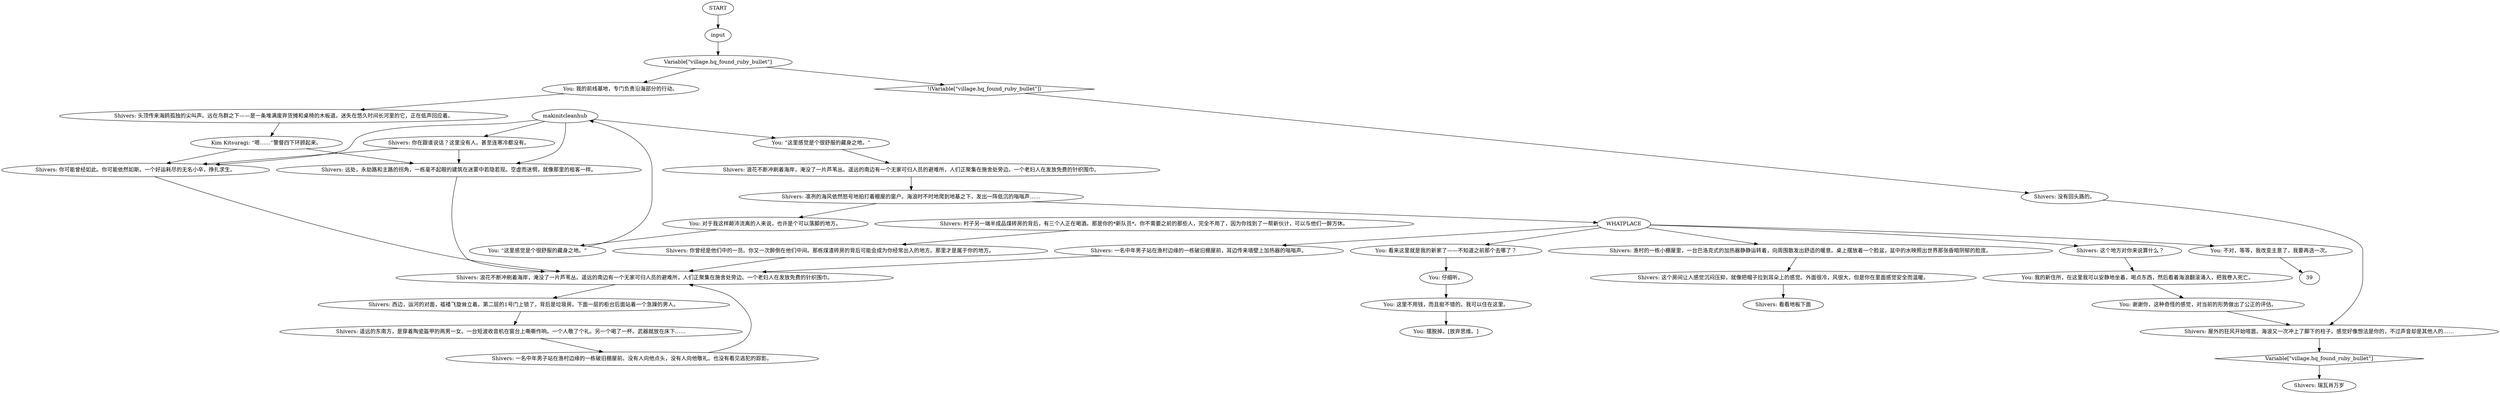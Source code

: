 # HQ ORB / new home shivers
# A shivers afterthought appears after you've clicked through the other orbs available inside the shack. It's a discussion of how it feels to have a new centre of operations, a free home
# ==================================================
digraph G {
	  0 [label="START"];
	  1 [label="input"];
	  2 [label="Shivers: 瑞瓦肖万岁"];
	  3 [label="Shivers: 头顶传来海鸥孤独的尖叫声。远在鸟群之下——是一条堆满废弃货摊和桌椅的木板道。迷失在悠久时间长河里的它，正在低声回应着。"];
	  4 [label="Shivers: 你曾经是他们中的一员。你又一次醉倒在他们中间。那栋煤渣砖房的背后可能会成为你经常出入的地方。那里才是属于你的地方。"];
	  5 [label="Shivers: 屋外的狂风开始喧嚣。海浪又一次冲上了脚下的柱子。感觉好像想法是你的，不过声音却是其他人的……"];
	  6 [label="Shivers: 一名中年男子站在渔村边缘的一栋破旧棚屋前。没有人向他点头，没有人向他敬礼。也没有看见逃犯的踪影。"];
	  7 [label="Shivers: 村子另一端半成品煤砖房的背后，有三个人正在喝酒。那是你的*新队员*。你不需要之前的那些人，完全不用了，因为你找到了一帮新伙计，可以与他们一醉方休。"];
	  8 [label="You: 谢谢你，这种奇怪的感觉，对当前的形势做出了公正的评估。"];
	  9 [label="Shivers: 你可能曾经如此。你可能依然如斯。一个好运耗尽的无名小卒，挣扎求生。"];
	  10 [label="Shivers: 凛冽的海风依然怒号地拍打着棚屋的窗户。海浪时不时地爬到地基之下，发出一阵低沉的嗡嗡声……"];
	  11 [label="Variable[\"village.hq_found_ruby_bullet\"]"];
	  12 [label="Variable[\"village.hq_found_ruby_bullet\"]", shape=diamond];
	  13 [label="!(Variable[\"village.hq_found_ruby_bullet\"])", shape=diamond];
	  14 [label="You: 我的前线基地，专门负责沿海部分的行动。"];
	  15 [label="Shivers: 一名中年男子站在渔村边缘的一栋破旧棚屋前，耳边传来墙壁上加热器的嗡嗡声。"];
	  16 [label="Kim Kitsuragi: “嗯……”警督四下环顾起来。"];
	  17 [label="makinitcleanhub"];
	  18 [label="Shivers: 浪花不断冲刷着海岸，淹没了一片芦苇丛。遥远的南边有一个无家可归人员的避难所，人们正聚集在施舍处旁边。一个老妇人在发放免费的针织围巾。"];
	  19 [label="You: “这里感觉是个很舒服的藏身之地。”"];
	  20 [label="You: “这里感觉是个很舒服的藏身之地。”"];
	  21 [label="Shivers: 你在跟谁说话？这里没有人。甚至连寒冷都没有。"];
	  22 [label="Shivers: 浪花不断冲刷着海岸，淹没了一片芦苇丛。遥远的南边有一个无家可归人员的避难所，人们正聚集在施舍处旁边。一个老妇人在发放免费的针织围巾。"];
	  23 [label="You: 摆脱掉。[放弃思维。]"];
	  24 [label="You: 对于我这样颠沛流离的人来说，也许是个可以落脚的地方。"];
	  25 [label="You: 不对，等等，我改变主意了，我要再选一次。"];
	  26 [label="Shivers: 远处，永劫路和主路的拐角，一栋毫不起眼的建筑在迷雾中若隐若现。空虚而迷惘，就像那里的租客一样。"];
	  27 [label="Shivers: 这个房间让人感觉沉闷压抑，就像把帽子拉到耳朵上的感觉。外面很冷，风很大，但是你在里面感觉安全而温暖。"];
	  28 [label="You: 这里不用钱，而且挺不错的。我可以住在这里。"];
	  29 [label="You: 看来这里就是我的新家了——不知道之前那个去哪了？"];
	  30 [label="Shivers: 渔村的一栋小棚屋里，一台巴洛克式的加热器静静运转着，向周围散发出舒适的暖意。桌上摆放着一个脸盆，盆中的水映照出世界那张昏暗阴郁的脸庞。"];
	  31 [label="Shivers: 遥远的东南方，是穿着陶瓷盔甲的两男一女。一台短波收音机在窗台上嘶嘶作响。一个人敬了个礼。另一个喝了一杯。武器就放在床下……"];
	  32 [label="Shivers: 西边，运河的对面，褴褛飞旋耸立着。第二层的1号门上锁了，背后是垃圾房。下面一层的柜台后面站着一个急躁的男人。"];
	  33 [label="You: 仔细听。"];
	  34 [label="WHATPLACE"];
	  35 [label="You: 我的新住所，在这里我可以安静地坐着，喝点东西，然后看着海浪翻滚涌入，把我卷入死亡。"];
	  36 [label="Shivers: 这个地方对你来说算什么？"];
	  37 [label="Shivers: 看看地板下面"];
	  38 [label="Shivers: 没有回头路的。"];
	  0 -> 1
	  1 -> 11
	  3 -> 16
	  4 -> 18
	  5 -> 12
	  6 -> 18
	  7 -> 4
	  8 -> 5
	  9 -> 18
	  10 -> 24
	  10 -> 34
	  11 -> 13
	  11 -> 14
	  12 -> 2
	  13 -> 38
	  14 -> 3
	  15 -> 18
	  16 -> 9
	  16 -> 26
	  17 -> 9
	  17 -> 26
	  17 -> 20
	  17 -> 21
	  18 -> 32
	  19 -> 17
	  20 -> 22
	  21 -> 9
	  21 -> 26
	  22 -> 10
	  24 -> 19
	  25 -> 39
	  26 -> 18
	  27 -> 37
	  28 -> 23
	  29 -> 33
	  30 -> 27
	  31 -> 6
	  32 -> 31
	  33 -> 28
	  34 -> 36
	  34 -> 15
	  34 -> 25
	  34 -> 29
	  34 -> 30
	  35 -> 8
	  36 -> 35
	  38 -> 5
}

